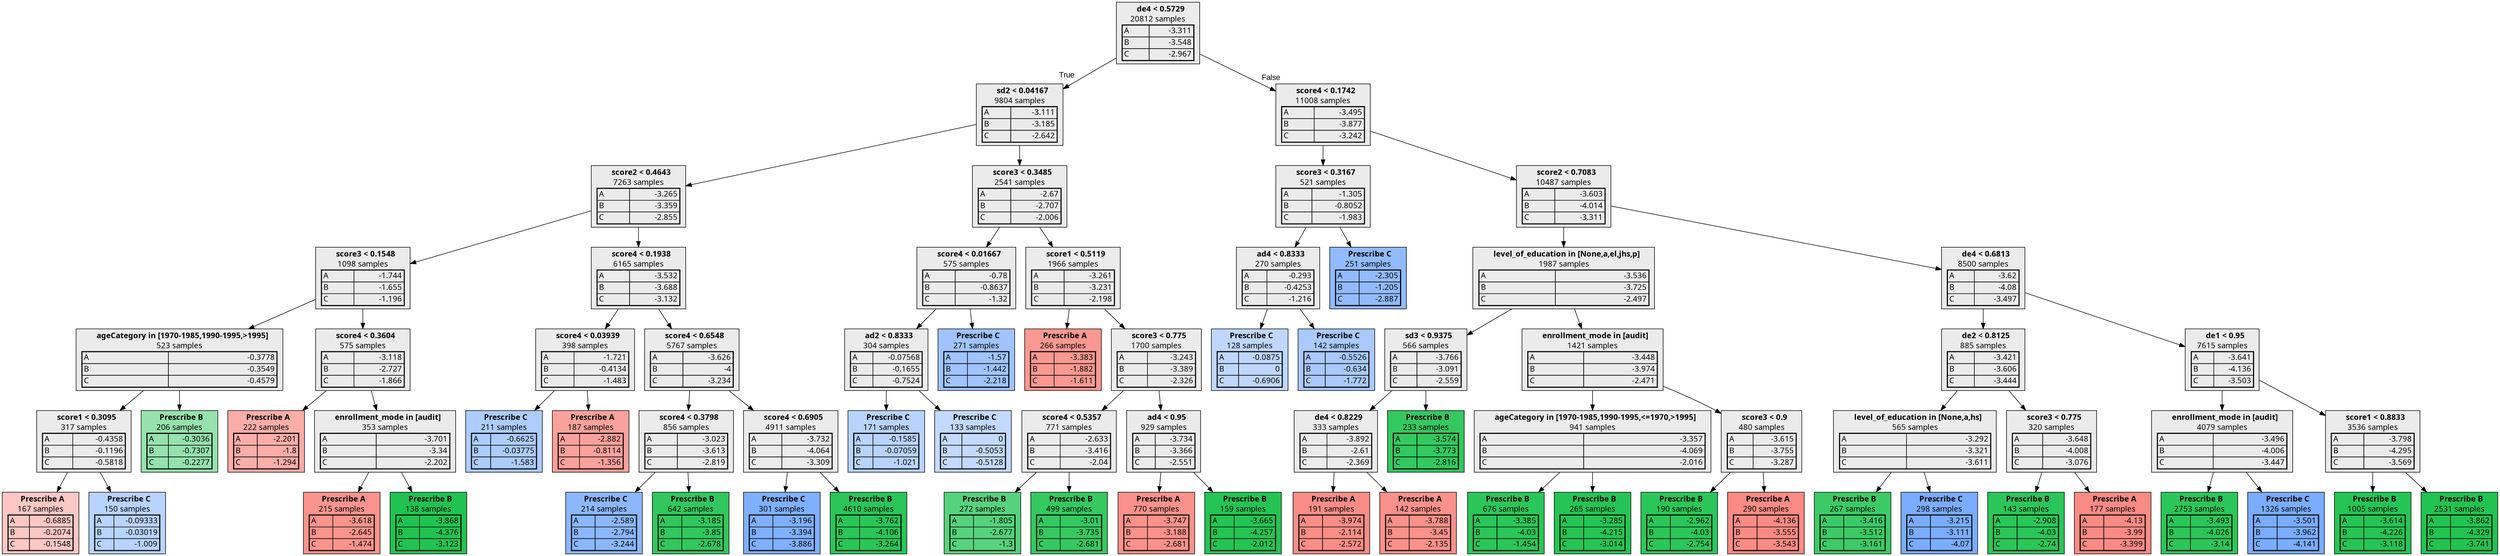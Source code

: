 digraph {
    1 [label=<  <TABLE BORDER="0" CELLPADDING="0">
      <TR>
    <TD>
      <B> de4 &lt; 0.5729</B>
    </TD>
  </TR>

    <TR>
      <TD>20812 samples</TD>
    </TR>
    <TR>
  <TD>
    <TABLE CELLSPACING="0">
      
        <TR >
    <TD ALIGN="LEFT">A</TD>
    <TD ALIGN="RIGHT">-3.311</TD>
  </TR>
  <TR class="highlighted">
    <TD ALIGN="LEFT">B</TD>
    <TD ALIGN="RIGHT">-3.548</TD>
  </TR>
  <TR >
    <TD ALIGN="LEFT">C</TD>
    <TD ALIGN="RIGHT">-2.967</TD>
  </TR>

    </TABLE>
  </TD>
</TR>

  </TABLE>
>,fillcolor="#EBEBEB",shape=box,fontname="bold arial",style="filled"];
    1 -> 2 [labeldistance=2.5, labelangle=45, headlabel="True",fontname="arial"];
    1 -> 41 [labeldistance=2.5, labelangle=-45, headlabel="False",fontname="arial"];
    2 [label=<  <TABLE BORDER="0" CELLPADDING="0">
      <TR>
    <TD>
      <B> sd2 &lt; 0.04167</B>
    </TD>
  </TR>

    <TR>
      <TD>9804 samples</TD>
    </TR>
    <TR>
  <TD>
    <TABLE CELLSPACING="0">
      
        <TR >
    <TD ALIGN="LEFT">A</TD>
    <TD ALIGN="RIGHT">-3.111</TD>
  </TR>
  <TR class="highlighted">
    <TD ALIGN="LEFT">B</TD>
    <TD ALIGN="RIGHT">-3.185</TD>
  </TR>
  <TR >
    <TD ALIGN="LEFT">C</TD>
    <TD ALIGN="RIGHT">-2.642</TD>
  </TR>

    </TABLE>
  </TD>
</TR>

  </TABLE>
>,fillcolor="#EBEBEB",shape=box,fontname="bold arial",style="filled"];
    2 -> 3;
    2 -> 26;
    3 [label=<  <TABLE BORDER="0" CELLPADDING="0">
      <TR>
    <TD>
      <B> score2 &lt; 0.4643</B>
    </TD>
  </TR>

    <TR>
      <TD>7263 samples</TD>
    </TR>
    <TR>
  <TD>
    <TABLE CELLSPACING="0">
      
        <TR >
    <TD ALIGN="LEFT">A</TD>
    <TD ALIGN="RIGHT">-3.265</TD>
  </TR>
  <TR class="highlighted">
    <TD ALIGN="LEFT">B</TD>
    <TD ALIGN="RIGHT">-3.359</TD>
  </TR>
  <TR >
    <TD ALIGN="LEFT">C</TD>
    <TD ALIGN="RIGHT">-2.855</TD>
  </TR>

    </TABLE>
  </TD>
</TR>

  </TABLE>
>,fillcolor="#EBEBEB",shape=box,fontname="bold arial",style="filled"];
    3 -> 4;
    3 -> 15;
    4 [label=<  <TABLE BORDER="0" CELLPADDING="0">
      <TR>
    <TD>
      <B> score3 &lt; 0.1548</B>
    </TD>
  </TR>

    <TR>
      <TD>1098 samples</TD>
    </TR>
    <TR>
  <TD>
    <TABLE CELLSPACING="0">
      
        <TR class="highlighted">
    <TD ALIGN="LEFT">A</TD>
    <TD ALIGN="RIGHT">-1.744</TD>
  </TR>
  <TR >
    <TD ALIGN="LEFT">B</TD>
    <TD ALIGN="RIGHT">-1.655</TD>
  </TR>
  <TR >
    <TD ALIGN="LEFT">C</TD>
    <TD ALIGN="RIGHT">-1.196</TD>
  </TR>

    </TABLE>
  </TD>
</TR>

  </TABLE>
>,fillcolor="#EBEBEB",shape=box,fontname="bold arial",style="filled"];
    4 -> 5;
    4 -> 10;
    5 [label=<  <TABLE BORDER="0" CELLPADDING="0">
      <TR>
    <TD>
      <B> ageCategory in [1970-1985,1990-1995,&gt;1995]</B>
    </TD>
  </TR>

    <TR>
      <TD>523 samples</TD>
    </TR>
    <TR>
  <TD>
    <TABLE CELLSPACING="0">
      
        <TR >
    <TD ALIGN="LEFT">A</TD>
    <TD ALIGN="RIGHT">-0.3778</TD>
  </TR>
  <TR >
    <TD ALIGN="LEFT">B</TD>
    <TD ALIGN="RIGHT">-0.3549</TD>
  </TR>
  <TR class="highlighted">
    <TD ALIGN="LEFT">C</TD>
    <TD ALIGN="RIGHT">-0.4579</TD>
  </TR>

    </TABLE>
  </TD>
</TR>

  </TABLE>
>,fillcolor="#EBEBEB",shape=box,fontname="bold arial",style="filled"];
    5 -> 6;
    5 -> 9;
    6 [label=<  <TABLE BORDER="0" CELLPADDING="0">
      <TR>
    <TD>
      <B> score1 &lt; 0.3095</B>
    </TD>
  </TR>

    <TR>
      <TD>317 samples</TD>
    </TR>
    <TR>
  <TD>
    <TABLE CELLSPACING="0">
      
        <TR >
    <TD ALIGN="LEFT">A</TD>
    <TD ALIGN="RIGHT">-0.4358</TD>
  </TR>
  <TR >
    <TD ALIGN="LEFT">B</TD>
    <TD ALIGN="RIGHT">-0.1196</TD>
  </TR>
  <TR class="highlighted">
    <TD ALIGN="LEFT">C</TD>
    <TD ALIGN="RIGHT">-0.5818</TD>
  </TR>

    </TABLE>
  </TD>
</TR>

  </TABLE>
>,fillcolor="#EBEBEB",shape=box,fontname="bold arial",style="filled"];
    6 -> 7;
    6 -> 8;
    7 [label=<  <TABLE BORDER="0" CELLPADDING="0">
      <TR>
    <TD>
      <B>Prescribe A</B>
    </TD>
  </TR>

    <TR>
      <TD>167 samples</TD>
    </TR>
    <TR>
  <TD>
    <TABLE CELLSPACING="0">
      
        <TR class="highlighted">
    <TD ALIGN="LEFT">A</TD>
    <TD ALIGN="RIGHT">-0.6885</TD>
  </TR>
  <TR >
    <TD ALIGN="LEFT">B</TD>
    <TD ALIGN="RIGHT">-0.2074</TD>
  </TR>
  <TR >
    <TD ALIGN="LEFT">C</TD>
    <TD ALIGN="RIGHT">-0.1548</TD>
  </TR>

    </TABLE>
  </TD>
</TR>

  </TABLE>
>,fillcolor="#F8766D67",shape=box,fontname="bold arial",style="filled",color=black];
    8 [label=<  <TABLE BORDER="0" CELLPADDING="0">
      <TR>
    <TD>
      <B>Prescribe C</B>
    </TD>
  </TR>

    <TR>
      <TD>150 samples</TD>
    </TR>
    <TR>
  <TD>
    <TABLE CELLSPACING="0">
      
        <TR >
    <TD ALIGN="LEFT">A</TD>
    <TD ALIGN="RIGHT">-0.09333</TD>
  </TR>
  <TR >
    <TD ALIGN="LEFT">B</TD>
    <TD ALIGN="RIGHT">-0.03019</TD>
  </TR>
  <TR class="highlighted">
    <TD ALIGN="LEFT">C</TD>
    <TD ALIGN="RIGHT">-1.009</TD>
  </TR>

    </TABLE>
  </TD>
</TR>

  </TABLE>
>,fillcolor="#619CFF72",shape=box,fontname="bold arial",style="filled",color=black];
    9 [label=<  <TABLE BORDER="0" CELLPADDING="0">
      <TR>
    <TD>
      <B>Prescribe B</B>
    </TD>
  </TR>

    <TR>
      <TD>206 samples</TD>
    </TR>
    <TR>
  <TD>
    <TABLE CELLSPACING="0">
      
        <TR >
    <TD ALIGN="LEFT">A</TD>
    <TD ALIGN="RIGHT">-0.3036</TD>
  </TR>
  <TR class="highlighted">
    <TD ALIGN="LEFT">B</TD>
    <TD ALIGN="RIGHT">-0.7307</TD>
  </TR>
  <TR >
    <TD ALIGN="LEFT">C</TD>
    <TD ALIGN="RIGHT">-0.2277</TD>
  </TR>

    </TABLE>
  </TD>
</TR>

  </TABLE>
>,fillcolor="#00BA3869",shape=box,fontname="bold arial",style="filled",color=black];
    10 [label=<  <TABLE BORDER="0" CELLPADDING="0">
      <TR>
    <TD>
      <B> score4 &lt; 0.3604</B>
    </TD>
  </TR>

    <TR>
      <TD>575 samples</TD>
    </TR>
    <TR>
  <TD>
    <TABLE CELLSPACING="0">
      
        <TR class="highlighted">
    <TD ALIGN="LEFT">A</TD>
    <TD ALIGN="RIGHT">-3.118</TD>
  </TR>
  <TR >
    <TD ALIGN="LEFT">B</TD>
    <TD ALIGN="RIGHT">-2.727</TD>
  </TR>
  <TR >
    <TD ALIGN="LEFT">C</TD>
    <TD ALIGN="RIGHT">-1.866</TD>
  </TR>

    </TABLE>
  </TD>
</TR>

  </TABLE>
>,fillcolor="#EBEBEB",shape=box,fontname="bold arial",style="filled"];
    10 -> 11;
    10 -> 12;
    11 [label=<  <TABLE BORDER="0" CELLPADDING="0">
      <TR>
    <TD>
      <B>Prescribe A</B>
    </TD>
  </TR>

    <TR>
      <TD>222 samples</TD>
    </TR>
    <TR>
  <TD>
    <TABLE CELLSPACING="0">
      
        <TR class="highlighted">
    <TD ALIGN="LEFT">A</TD>
    <TD ALIGN="RIGHT">-2.201</TD>
  </TR>
  <TR >
    <TD ALIGN="LEFT">B</TD>
    <TD ALIGN="RIGHT">-1.8</TD>
  </TR>
  <TR >
    <TD ALIGN="LEFT">C</TD>
    <TD ALIGN="RIGHT">-1.294</TD>
  </TR>

    </TABLE>
  </TD>
</TR>

  </TABLE>
>,fillcolor="#F8766D98",shape=box,fontname="bold arial",style="filled",color=black];
    12 [label=<  <TABLE BORDER="0" CELLPADDING="0">
      <TR>
    <TD>
      <B> enrollment_mode in [audit]</B>
    </TD>
  </TR>

    <TR>
      <TD>353 samples</TD>
    </TR>
    <TR>
  <TD>
    <TABLE CELLSPACING="0">
      
        <TR class="highlighted">
    <TD ALIGN="LEFT">A</TD>
    <TD ALIGN="RIGHT">-3.701</TD>
  </TR>
  <TR >
    <TD ALIGN="LEFT">B</TD>
    <TD ALIGN="RIGHT">-3.34</TD>
  </TR>
  <TR >
    <TD ALIGN="LEFT">C</TD>
    <TD ALIGN="RIGHT">-2.202</TD>
  </TR>

    </TABLE>
  </TD>
</TR>

  </TABLE>
>,fillcolor="#EBEBEB",shape=box,fontname="bold arial",style="filled"];
    12 -> 13;
    12 -> 14;
    13 [label=<  <TABLE BORDER="0" CELLPADDING="0">
      <TR>
    <TD>
      <B>Prescribe A</B>
    </TD>
  </TR>

    <TR>
      <TD>215 samples</TD>
    </TR>
    <TR>
  <TD>
    <TABLE CELLSPACING="0">
      
        <TR class="highlighted">
    <TD ALIGN="LEFT">A</TD>
    <TD ALIGN="RIGHT">-3.618</TD>
  </TR>
  <TR >
    <TD ALIGN="LEFT">B</TD>
    <TD ALIGN="RIGHT">-2.645</TD>
  </TR>
  <TR >
    <TD ALIGN="LEFT">C</TD>
    <TD ALIGN="RIGHT">-1.474</TD>
  </TR>

    </TABLE>
  </TD>
</TR>

  </TABLE>
>,fillcolor="#F8766Dc6",shape=box,fontname="bold arial",style="filled",color=black];
    14 [label=<  <TABLE BORDER="0" CELLPADDING="0">
      <TR>
    <TD>
      <B>Prescribe B</B>
    </TD>
  </TR>

    <TR>
      <TD>138 samples</TD>
    </TR>
    <TR>
  <TD>
    <TABLE CELLSPACING="0">
      
        <TR >
    <TD ALIGN="LEFT">A</TD>
    <TD ALIGN="RIGHT">-3.868</TD>
  </TR>
  <TR class="highlighted">
    <TD ALIGN="LEFT">B</TD>
    <TD ALIGN="RIGHT">-4.376</TD>
  </TR>
  <TR >
    <TD ALIGN="LEFT">C</TD>
    <TD ALIGN="RIGHT">-3.123</TD>
  </TR>

    </TABLE>
  </TD>
</TR>

  </TABLE>
>,fillcolor="#00BA38df",shape=box,fontname="bold arial",style="filled",color=black];
    15 [label=<  <TABLE BORDER="0" CELLPADDING="0">
      <TR>
    <TD>
      <B> score4 &lt; 0.1938</B>
    </TD>
  </TR>

    <TR>
      <TD>6165 samples</TD>
    </TR>
    <TR>
  <TD>
    <TABLE CELLSPACING="0">
      
        <TR >
    <TD ALIGN="LEFT">A</TD>
    <TD ALIGN="RIGHT">-3.532</TD>
  </TR>
  <TR class="highlighted">
    <TD ALIGN="LEFT">B</TD>
    <TD ALIGN="RIGHT">-3.688</TD>
  </TR>
  <TR >
    <TD ALIGN="LEFT">C</TD>
    <TD ALIGN="RIGHT">-3.132</TD>
  </TR>

    </TABLE>
  </TD>
</TR>

  </TABLE>
>,fillcolor="#EBEBEB",shape=box,fontname="bold arial",style="filled"];
    15 -> 16;
    15 -> 19;
    16 [label=<  <TABLE BORDER="0" CELLPADDING="0">
      <TR>
    <TD>
      <B> score4 &lt; 0.03939</B>
    </TD>
  </TR>

    <TR>
      <TD>398 samples</TD>
    </TR>
    <TR>
  <TD>
    <TABLE CELLSPACING="0">
      
        <TR class="highlighted">
    <TD ALIGN="LEFT">A</TD>
    <TD ALIGN="RIGHT">-1.721</TD>
  </TR>
  <TR >
    <TD ALIGN="LEFT">B</TD>
    <TD ALIGN="RIGHT">-0.4134</TD>
  </TR>
  <TR >
    <TD ALIGN="LEFT">C</TD>
    <TD ALIGN="RIGHT">-1.483</TD>
  </TR>

    </TABLE>
  </TD>
</TR>

  </TABLE>
>,fillcolor="#EBEBEB",shape=box,fontname="bold arial",style="filled"];
    16 -> 17;
    16 -> 18;
    17 [label=<  <TABLE BORDER="0" CELLPADDING="0">
      <TR>
    <TD>
      <B>Prescribe C</B>
    </TD>
  </TR>

    <TR>
      <TD>211 samples</TD>
    </TR>
    <TR>
  <TD>
    <TABLE CELLSPACING="0">
      
        <TR >
    <TD ALIGN="LEFT">A</TD>
    <TD ALIGN="RIGHT">-0.6625</TD>
  </TR>
  <TR >
    <TD ALIGN="LEFT">B</TD>
    <TD ALIGN="RIGHT">-0.03775</TD>
  </TR>
  <TR class="highlighted">
    <TD ALIGN="LEFT">C</TD>
    <TD ALIGN="RIGHT">-1.583</TD>
  </TR>

    </TABLE>
  </TD>
</TR>

  </TABLE>
>,fillcolor="#619CFF84",shape=box,fontname="bold arial",style="filled",color=black];
    18 [label=<  <TABLE BORDER="0" CELLPADDING="0">
      <TR>
    <TD>
      <B>Prescribe A</B>
    </TD>
  </TR>

    <TR>
      <TD>187 samples</TD>
    </TR>
    <TR>
  <TD>
    <TABLE CELLSPACING="0">
      
        <TR class="highlighted">
    <TD ALIGN="LEFT">A</TD>
    <TD ALIGN="RIGHT">-2.882</TD>
  </TR>
  <TR >
    <TD ALIGN="LEFT">B</TD>
    <TD ALIGN="RIGHT">-0.8114</TD>
  </TR>
  <TR >
    <TD ALIGN="LEFT">C</TD>
    <TD ALIGN="RIGHT">-1.356</TD>
  </TR>

    </TABLE>
  </TD>
</TR>

  </TABLE>
>,fillcolor="#F8766Daf",shape=box,fontname="bold arial",style="filled",color=black];
    19 [label=<  <TABLE BORDER="0" CELLPADDING="0">
      <TR>
    <TD>
      <B> score4 &lt; 0.6548</B>
    </TD>
  </TR>

    <TR>
      <TD>5767 samples</TD>
    </TR>
    <TR>
  <TD>
    <TABLE CELLSPACING="0">
      
        <TR >
    <TD ALIGN="LEFT">A</TD>
    <TD ALIGN="RIGHT">-3.626</TD>
  </TR>
  <TR class="highlighted">
    <TD ALIGN="LEFT">B</TD>
    <TD ALIGN="RIGHT">-4</TD>
  </TR>
  <TR >
    <TD ALIGN="LEFT">C</TD>
    <TD ALIGN="RIGHT">-3.234</TD>
  </TR>

    </TABLE>
  </TD>
</TR>

  </TABLE>
>,fillcolor="#EBEBEB",shape=box,fontname="bold arial",style="filled"];
    19 -> 20;
    19 -> 23;
    20 [label=<  <TABLE BORDER="0" CELLPADDING="0">
      <TR>
    <TD>
      <B> score4 &lt; 0.3798</B>
    </TD>
  </TR>

    <TR>
      <TD>856 samples</TD>
    </TR>
    <TR>
  <TD>
    <TABLE CELLSPACING="0">
      
        <TR >
    <TD ALIGN="LEFT">A</TD>
    <TD ALIGN="RIGHT">-3.023</TD>
  </TR>
  <TR class="highlighted">
    <TD ALIGN="LEFT">B</TD>
    <TD ALIGN="RIGHT">-3.613</TD>
  </TR>
  <TR >
    <TD ALIGN="LEFT">C</TD>
    <TD ALIGN="RIGHT">-2.819</TD>
  </TR>

    </TABLE>
  </TD>
</TR>

  </TABLE>
>,fillcolor="#EBEBEB",shape=box,fontname="bold arial",style="filled"];
    20 -> 21;
    20 -> 22;
    21 [label=<  <TABLE BORDER="0" CELLPADDING="0">
      <TR>
    <TD>
      <B>Prescribe C</B>
    </TD>
  </TR>

    <TR>
      <TD>214 samples</TD>
    </TR>
    <TR>
  <TD>
    <TABLE CELLSPACING="0">
      
        <TR >
    <TD ALIGN="LEFT">A</TD>
    <TD ALIGN="RIGHT">-2.589</TD>
  </TR>
  <TR >
    <TD ALIGN="LEFT">B</TD>
    <TD ALIGN="RIGHT">-2.794</TD>
  </TR>
  <TR class="highlighted">
    <TD ALIGN="LEFT">C</TD>
    <TD ALIGN="RIGHT">-3.244</TD>
  </TR>

    </TABLE>
  </TD>
</TR>

  </TABLE>
>,fillcolor="#619CFFba",shape=box,fontname="bold arial",style="filled",color=black];
    22 [label=<  <TABLE BORDER="0" CELLPADDING="0">
      <TR>
    <TD>
      <B>Prescribe B</B>
    </TD>
  </TR>

    <TR>
      <TD>642 samples</TD>
    </TR>
    <TR>
  <TD>
    <TABLE CELLSPACING="0">
      
        <TR >
    <TD ALIGN="LEFT">A</TD>
    <TD ALIGN="RIGHT">-3.185</TD>
  </TR>
  <TR class="highlighted">
    <TD ALIGN="LEFT">B</TD>
    <TD ALIGN="RIGHT">-3.85</TD>
  </TR>
  <TR >
    <TD ALIGN="LEFT">C</TD>
    <TD ALIGN="RIGHT">-2.678</TD>
  </TR>

    </TABLE>
  </TD>
</TR>

  </TABLE>
>,fillcolor="#00BA38ce",shape=box,fontname="bold arial",style="filled",color=black];
    23 [label=<  <TABLE BORDER="0" CELLPADDING="0">
      <TR>
    <TD>
      <B> score4 &lt; 0.6905</B>
    </TD>
  </TR>

    <TR>
      <TD>4911 samples</TD>
    </TR>
    <TR>
  <TD>
    <TABLE CELLSPACING="0">
      
        <TR >
    <TD ALIGN="LEFT">A</TD>
    <TD ALIGN="RIGHT">-3.732</TD>
  </TR>
  <TR class="highlighted">
    <TD ALIGN="LEFT">B</TD>
    <TD ALIGN="RIGHT">-4.064</TD>
  </TR>
  <TR >
    <TD ALIGN="LEFT">C</TD>
    <TD ALIGN="RIGHT">-3.309</TD>
  </TR>

    </TABLE>
  </TD>
</TR>

  </TABLE>
>,fillcolor="#EBEBEB",shape=box,fontname="bold arial",style="filled"];
    23 -> 24;
    23 -> 25;
    24 [label=<  <TABLE BORDER="0" CELLPADDING="0">
      <TR>
    <TD>
      <B>Prescribe C</B>
    </TD>
  </TR>

    <TR>
      <TD>301 samples</TD>
    </TR>
    <TR>
  <TD>
    <TABLE CELLSPACING="0">
      
        <TR >
    <TD ALIGN="LEFT">A</TD>
    <TD ALIGN="RIGHT">-3.196</TD>
  </TR>
  <TR >
    <TD ALIGN="LEFT">B</TD>
    <TD ALIGN="RIGHT">-3.394</TD>
  </TR>
  <TR class="highlighted">
    <TD ALIGN="LEFT">C</TD>
    <TD ALIGN="RIGHT">-3.886</TD>
  </TR>

    </TABLE>
  </TD>
</TR>

  </TABLE>
>,fillcolor="#619CFFcf",shape=box,fontname="bold arial",style="filled",color=black];
    25 [label=<  <TABLE BORDER="0" CELLPADDING="0">
      <TR>
    <TD>
      <B>Prescribe B</B>
    </TD>
  </TR>

    <TR>
      <TD>4610 samples</TD>
    </TR>
    <TR>
  <TD>
    <TABLE CELLSPACING="0">
      
        <TR >
    <TD ALIGN="LEFT">A</TD>
    <TD ALIGN="RIGHT">-3.762</TD>
  </TR>
  <TR class="highlighted">
    <TD ALIGN="LEFT">B</TD>
    <TD ALIGN="RIGHT">-4.106</TD>
  </TR>
  <TR >
    <TD ALIGN="LEFT">C</TD>
    <TD ALIGN="RIGHT">-3.264</TD>
  </TR>

    </TABLE>
  </TD>
</TR>

  </TABLE>
>,fillcolor="#00BA38d6",shape=box,fontname="bold arial",style="filled",color=black];
    26 [label=<  <TABLE BORDER="0" CELLPADDING="0">
      <TR>
    <TD>
      <B> score3 &lt; 0.3485</B>
    </TD>
  </TR>

    <TR>
      <TD>2541 samples</TD>
    </TR>
    <TR>
  <TD>
    <TABLE CELLSPACING="0">
      
        <TR >
    <TD ALIGN="LEFT">A</TD>
    <TD ALIGN="RIGHT">-2.67</TD>
  </TR>
  <TR class="highlighted">
    <TD ALIGN="LEFT">B</TD>
    <TD ALIGN="RIGHT">-2.707</TD>
  </TR>
  <TR >
    <TD ALIGN="LEFT">C</TD>
    <TD ALIGN="RIGHT">-2.006</TD>
  </TR>

    </TABLE>
  </TD>
</TR>

  </TABLE>
>,fillcolor="#EBEBEB",shape=box,fontname="bold arial",style="filled"];
    26 -> 27;
    26 -> 32;
    27 [label=<  <TABLE BORDER="0" CELLPADDING="0">
      <TR>
    <TD>
      <B> score4 &lt; 0.01667</B>
    </TD>
  </TR>

    <TR>
      <TD>575 samples</TD>
    </TR>
    <TR>
  <TD>
    <TABLE CELLSPACING="0">
      
        <TR >
    <TD ALIGN="LEFT">A</TD>
    <TD ALIGN="RIGHT">-0.78</TD>
  </TR>
  <TR >
    <TD ALIGN="LEFT">B</TD>
    <TD ALIGN="RIGHT">-0.8637</TD>
  </TR>
  <TR class="highlighted">
    <TD ALIGN="LEFT">C</TD>
    <TD ALIGN="RIGHT">-1.32</TD>
  </TR>

    </TABLE>
  </TD>
</TR>

  </TABLE>
>,fillcolor="#EBEBEB",shape=box,fontname="bold arial",style="filled"];
    27 -> 28;
    27 -> 31;
    28 [label=<  <TABLE BORDER="0" CELLPADDING="0">
      <TR>
    <TD>
      <B> ad2 &lt; 0.8333</B>
    </TD>
  </TR>

    <TR>
      <TD>304 samples</TD>
    </TR>
    <TR>
  <TD>
    <TABLE CELLSPACING="0">
      
        <TR >
    <TD ALIGN="LEFT">A</TD>
    <TD ALIGN="RIGHT">-0.07568</TD>
  </TR>
  <TR >
    <TD ALIGN="LEFT">B</TD>
    <TD ALIGN="RIGHT">-0.1655</TD>
  </TR>
  <TR class="highlighted">
    <TD ALIGN="LEFT">C</TD>
    <TD ALIGN="RIGHT">-0.7524</TD>
  </TR>

    </TABLE>
  </TD>
</TR>

  </TABLE>
>,fillcolor="#EBEBEB",shape=box,fontname="bold arial",style="filled"];
    28 -> 29;
    28 -> 30;
    29 [label=<  <TABLE BORDER="0" CELLPADDING="0">
      <TR>
    <TD>
      <B>Prescribe C</B>
    </TD>
  </TR>

    <TR>
      <TD>171 samples</TD>
    </TR>
    <TR>
  <TD>
    <TABLE CELLSPACING="0">
      
        <TR >
    <TD ALIGN="LEFT">A</TD>
    <TD ALIGN="RIGHT">-0.1585</TD>
  </TR>
  <TR >
    <TD ALIGN="LEFT">B</TD>
    <TD ALIGN="RIGHT">-0.07059</TD>
  </TR>
  <TR class="highlighted">
    <TD ALIGN="LEFT">C</TD>
    <TD ALIGN="RIGHT">-1.021</TD>
  </TR>

    </TABLE>
  </TD>
</TR>

  </TABLE>
>,fillcolor="#619CFF72",shape=box,fontname="bold arial",style="filled",color=black];
    30 [label=<  <TABLE BORDER="0" CELLPADDING="0">
      <TR>
    <TD>
      <B>Prescribe C</B>
    </TD>
  </TR>

    <TR>
      <TD>133 samples</TD>
    </TR>
    <TR>
  <TD>
    <TABLE CELLSPACING="0">
      
        <TR >
    <TD ALIGN="LEFT">A</TD>
    <TD ALIGN="RIGHT">0</TD>
  </TR>
  <TR >
    <TD ALIGN="LEFT">B</TD>
    <TD ALIGN="RIGHT">-0.5053</TD>
  </TR>
  <TR class="highlighted">
    <TD ALIGN="LEFT">C</TD>
    <TD ALIGN="RIGHT">-0.5128</TD>
  </TR>

    </TABLE>
  </TD>
</TR>

  </TABLE>
>,fillcolor="#619CFF61",shape=box,fontname="bold arial",style="filled",color=black];
    31 [label=<  <TABLE BORDER="0" CELLPADDING="0">
      <TR>
    <TD>
      <B>Prescribe C</B>
    </TD>
  </TR>

    <TR>
      <TD>271 samples</TD>
    </TR>
    <TR>
  <TD>
    <TABLE CELLSPACING="0">
      
        <TR >
    <TD ALIGN="LEFT">A</TD>
    <TD ALIGN="RIGHT">-1.57</TD>
  </TR>
  <TR >
    <TD ALIGN="LEFT">B</TD>
    <TD ALIGN="RIGHT">-1.442</TD>
  </TR>
  <TR class="highlighted">
    <TD ALIGN="LEFT">C</TD>
    <TD ALIGN="RIGHT">-2.218</TD>
  </TR>

    </TABLE>
  </TD>
</TR>

  </TABLE>
>,fillcolor="#619CFF99",shape=box,fontname="bold arial",style="filled",color=black];
    32 [label=<  <TABLE BORDER="0" CELLPADDING="0">
      <TR>
    <TD>
      <B> score1 &lt; 0.5119</B>
    </TD>
  </TR>

    <TR>
      <TD>1966 samples</TD>
    </TR>
    <TR>
  <TD>
    <TABLE CELLSPACING="0">
      
        <TR class="highlighted">
    <TD ALIGN="LEFT">A</TD>
    <TD ALIGN="RIGHT">-3.261</TD>
  </TR>
  <TR >
    <TD ALIGN="LEFT">B</TD>
    <TD ALIGN="RIGHT">-3.231</TD>
  </TR>
  <TR >
    <TD ALIGN="LEFT">C</TD>
    <TD ALIGN="RIGHT">-2.198</TD>
  </TR>

    </TABLE>
  </TD>
</TR>

  </TABLE>
>,fillcolor="#EBEBEB",shape=box,fontname="bold arial",style="filled"];
    32 -> 33;
    32 -> 34;
    33 [label=<  <TABLE BORDER="0" CELLPADDING="0">
      <TR>
    <TD>
      <B>Prescribe A</B>
    </TD>
  </TR>

    <TR>
      <TD>266 samples</TD>
    </TR>
    <TR>
  <TD>
    <TABLE CELLSPACING="0">
      
        <TR class="highlighted">
    <TD ALIGN="LEFT">A</TD>
    <TD ALIGN="RIGHT">-3.383</TD>
  </TR>
  <TR >
    <TD ALIGN="LEFT">B</TD>
    <TD ALIGN="RIGHT">-1.882</TD>
  </TR>
  <TR >
    <TD ALIGN="LEFT">C</TD>
    <TD ALIGN="RIGHT">-1.611</TD>
  </TR>

    </TABLE>
  </TD>
</TR>

  </TABLE>
>,fillcolor="#F8766Dbf",shape=box,fontname="bold arial",style="filled",color=black];
    34 [label=<  <TABLE BORDER="0" CELLPADDING="0">
      <TR>
    <TD>
      <B> score3 &lt; 0.775</B>
    </TD>
  </TR>

    <TR>
      <TD>1700 samples</TD>
    </TR>
    <TR>
  <TD>
    <TABLE CELLSPACING="0">
      
        <TR >
    <TD ALIGN="LEFT">A</TD>
    <TD ALIGN="RIGHT">-3.243</TD>
  </TR>
  <TR class="highlighted">
    <TD ALIGN="LEFT">B</TD>
    <TD ALIGN="RIGHT">-3.389</TD>
  </TR>
  <TR >
    <TD ALIGN="LEFT">C</TD>
    <TD ALIGN="RIGHT">-2.326</TD>
  </TR>

    </TABLE>
  </TD>
</TR>

  </TABLE>
>,fillcolor="#EBEBEB",shape=box,fontname="bold arial",style="filled"];
    34 -> 35;
    34 -> 38;
    35 [label=<  <TABLE BORDER="0" CELLPADDING="0">
      <TR>
    <TD>
      <B> score4 &lt; 0.5357</B>
    </TD>
  </TR>

    <TR>
      <TD>771 samples</TD>
    </TR>
    <TR>
  <TD>
    <TABLE CELLSPACING="0">
      
        <TR >
    <TD ALIGN="LEFT">A</TD>
    <TD ALIGN="RIGHT">-2.633</TD>
  </TR>
  <TR class="highlighted">
    <TD ALIGN="LEFT">B</TD>
    <TD ALIGN="RIGHT">-3.416</TD>
  </TR>
  <TR >
    <TD ALIGN="LEFT">C</TD>
    <TD ALIGN="RIGHT">-2.04</TD>
  </TR>

    </TABLE>
  </TD>
</TR>

  </TABLE>
>,fillcolor="#EBEBEB",shape=box,fontname="bold arial",style="filled"];
    35 -> 36;
    35 -> 37;
    36 [label=<  <TABLE BORDER="0" CELLPADDING="0">
      <TR>
    <TD>
      <B>Prescribe B</B>
    </TD>
  </TR>

    <TR>
      <TD>272 samples</TD>
    </TR>
    <TR>
  <TD>
    <TABLE CELLSPACING="0">
      
        <TR >
    <TD ALIGN="LEFT">A</TD>
    <TD ALIGN="RIGHT">-1.805</TD>
  </TR>
  <TR class="highlighted">
    <TD ALIGN="LEFT">B</TD>
    <TD ALIGN="RIGHT">-2.677</TD>
  </TR>
  <TR >
    <TD ALIGN="LEFT">C</TD>
    <TD ALIGN="RIGHT">-1.3</TD>
  </TR>

    </TABLE>
  </TD>
</TR>

  </TABLE>
>,fillcolor="#00BA38a8",shape=box,fontname="bold arial",style="filled",color=black];
    37 [label=<  <TABLE BORDER="0" CELLPADDING="0">
      <TR>
    <TD>
      <B>Prescribe B</B>
    </TD>
  </TR>

    <TR>
      <TD>499 samples</TD>
    </TR>
    <TR>
  <TD>
    <TABLE CELLSPACING="0">
      
        <TR >
    <TD ALIGN="LEFT">A</TD>
    <TD ALIGN="RIGHT">-3.01</TD>
  </TR>
  <TR class="highlighted">
    <TD ALIGN="LEFT">B</TD>
    <TD ALIGN="RIGHT">-3.735</TD>
  </TR>
  <TR >
    <TD ALIGN="LEFT">C</TD>
    <TD ALIGN="RIGHT">-2.681</TD>
  </TR>

    </TABLE>
  </TD>
</TR>

  </TABLE>
>,fillcolor="#00BA38ca",shape=box,fontname="bold arial",style="filled",color=black];
    38 [label=<  <TABLE BORDER="0" CELLPADDING="0">
      <TR>
    <TD>
      <B> ad4 &lt; 0.95</B>
    </TD>
  </TR>

    <TR>
      <TD>929 samples</TD>
    </TR>
    <TR>
  <TD>
    <TABLE CELLSPACING="0">
      
        <TR class="highlighted">
    <TD ALIGN="LEFT">A</TD>
    <TD ALIGN="RIGHT">-3.734</TD>
  </TR>
  <TR >
    <TD ALIGN="LEFT">B</TD>
    <TD ALIGN="RIGHT">-3.366</TD>
  </TR>
  <TR >
    <TD ALIGN="LEFT">C</TD>
    <TD ALIGN="RIGHT">-2.551</TD>
  </TR>

    </TABLE>
  </TD>
</TR>

  </TABLE>
>,fillcolor="#EBEBEB",shape=box,fontname="bold arial",style="filled"];
    38 -> 39;
    38 -> 40;
    39 [label=<  <TABLE BORDER="0" CELLPADDING="0">
      <TR>
    <TD>
      <B>Prescribe A</B>
    </TD>
  </TR>

    <TR>
      <TD>770 samples</TD>
    </TR>
    <TR>
  <TD>
    <TABLE CELLSPACING="0">
      
        <TR class="highlighted">
    <TD ALIGN="LEFT">A</TD>
    <TD ALIGN="RIGHT">-3.747</TD>
  </TR>
  <TR >
    <TD ALIGN="LEFT">B</TD>
    <TD ALIGN="RIGHT">-3.188</TD>
  </TR>
  <TR >
    <TD ALIGN="LEFT">C</TD>
    <TD ALIGN="RIGHT">-2.681</TD>
  </TR>

    </TABLE>
  </TD>
</TR>

  </TABLE>
>,fillcolor="#F8766Dcb",shape=box,fontname="bold arial",style="filled",color=black];
    40 [label=<  <TABLE BORDER="0" CELLPADDING="0">
      <TR>
    <TD>
      <B>Prescribe B</B>
    </TD>
  </TR>

    <TR>
      <TD>159 samples</TD>
    </TR>
    <TR>
  <TD>
    <TABLE CELLSPACING="0">
      
        <TR >
    <TD ALIGN="LEFT">A</TD>
    <TD ALIGN="RIGHT">-3.665</TD>
  </TR>
  <TR class="highlighted">
    <TD ALIGN="LEFT">B</TD>
    <TD ALIGN="RIGHT">-4.257</TD>
  </TR>
  <TR >
    <TD ALIGN="LEFT">C</TD>
    <TD ALIGN="RIGHT">-2.012</TD>
  </TR>

    </TABLE>
  </TD>
</TR>

  </TABLE>
>,fillcolor="#00BA38db",shape=box,fontname="bold arial",style="filled",color=black];
    41 [label=<  <TABLE BORDER="0" CELLPADDING="0">
      <TR>
    <TD>
      <B> score4 &lt; 0.1742</B>
    </TD>
  </TR>

    <TR>
      <TD>11008 samples</TD>
    </TR>
    <TR>
  <TD>
    <TABLE CELLSPACING="0">
      
        <TR >
    <TD ALIGN="LEFT">A</TD>
    <TD ALIGN="RIGHT">-3.495</TD>
  </TR>
  <TR class="highlighted">
    <TD ALIGN="LEFT">B</TD>
    <TD ALIGN="RIGHT">-3.877</TD>
  </TR>
  <TR >
    <TD ALIGN="LEFT">C</TD>
    <TD ALIGN="RIGHT">-3.242</TD>
  </TR>

    </TABLE>
  </TD>
</TR>

  </TABLE>
>,fillcolor="#EBEBEB",shape=box,fontname="bold arial",style="filled"];
    41 -> 42;
    41 -> 47;
    42 [label=<  <TABLE BORDER="0" CELLPADDING="0">
      <TR>
    <TD>
      <B> score3 &lt; 0.3167</B>
    </TD>
  </TR>

    <TR>
      <TD>521 samples</TD>
    </TR>
    <TR>
  <TD>
    <TABLE CELLSPACING="0">
      
        <TR >
    <TD ALIGN="LEFT">A</TD>
    <TD ALIGN="RIGHT">-1.305</TD>
  </TR>
  <TR >
    <TD ALIGN="LEFT">B</TD>
    <TD ALIGN="RIGHT">-0.8052</TD>
  </TR>
  <TR class="highlighted">
    <TD ALIGN="LEFT">C</TD>
    <TD ALIGN="RIGHT">-1.983</TD>
  </TR>

    </TABLE>
  </TD>
</TR>

  </TABLE>
>,fillcolor="#EBEBEB",shape=box,fontname="bold arial",style="filled"];
    42 -> 43;
    42 -> 46;
    43 [label=<  <TABLE BORDER="0" CELLPADDING="0">
      <TR>
    <TD>
      <B> ad4 &lt; 0.8333</B>
    </TD>
  </TR>

    <TR>
      <TD>270 samples</TD>
    </TR>
    <TR>
  <TD>
    <TABLE CELLSPACING="0">
      
        <TR >
    <TD ALIGN="LEFT">A</TD>
    <TD ALIGN="RIGHT">-0.293</TD>
  </TR>
  <TR >
    <TD ALIGN="LEFT">B</TD>
    <TD ALIGN="RIGHT">-0.4253</TD>
  </TR>
  <TR class="highlighted">
    <TD ALIGN="LEFT">C</TD>
    <TD ALIGN="RIGHT">-1.216</TD>
  </TR>

    </TABLE>
  </TD>
</TR>

  </TABLE>
>,fillcolor="#EBEBEB",shape=box,fontname="bold arial",style="filled"];
    43 -> 44;
    43 -> 45;
    44 [label=<  <TABLE BORDER="0" CELLPADDING="0">
      <TR>
    <TD>
      <B>Prescribe C</B>
    </TD>
  </TR>

    <TR>
      <TD>128 samples</TD>
    </TR>
    <TR>
  <TD>
    <TABLE CELLSPACING="0">
      
        <TR >
    <TD ALIGN="LEFT">A</TD>
    <TD ALIGN="RIGHT">-0.0875</TD>
  </TR>
  <TR >
    <TD ALIGN="LEFT">B</TD>
    <TD ALIGN="RIGHT">0</TD>
  </TR>
  <TR class="highlighted">
    <TD ALIGN="LEFT">C</TD>
    <TD ALIGN="RIGHT">-0.6906</TD>
  </TR>

    </TABLE>
  </TD>
</TR>

  </TABLE>
>,fillcolor="#619CFF67",shape=box,fontname="bold arial",style="filled",color=black];
    45 [label=<  <TABLE BORDER="0" CELLPADDING="0">
      <TR>
    <TD>
      <B>Prescribe C</B>
    </TD>
  </TR>

    <TR>
      <TD>142 samples</TD>
    </TR>
    <TR>
  <TD>
    <TABLE CELLSPACING="0">
      
        <TR >
    <TD ALIGN="LEFT">A</TD>
    <TD ALIGN="RIGHT">-0.5526</TD>
  </TR>
  <TR >
    <TD ALIGN="LEFT">B</TD>
    <TD ALIGN="RIGHT">-0.634</TD>
  </TR>
  <TR class="highlighted">
    <TD ALIGN="LEFT">C</TD>
    <TD ALIGN="RIGHT">-1.772</TD>
  </TR>

    </TABLE>
  </TD>
</TR>

  </TABLE>
>,fillcolor="#619CFF8a",shape=box,fontname="bold arial",style="filled",color=black];
    46 [label=<  <TABLE BORDER="0" CELLPADDING="0">
      <TR>
    <TD>
      <B>Prescribe C</B>
    </TD>
  </TR>

    <TR>
      <TD>251 samples</TD>
    </TR>
    <TR>
  <TD>
    <TABLE CELLSPACING="0">
      
        <TR >
    <TD ALIGN="LEFT">A</TD>
    <TD ALIGN="RIGHT">-2.305</TD>
  </TR>
  <TR >
    <TD ALIGN="LEFT">B</TD>
    <TD ALIGN="RIGHT">-1.205</TD>
  </TR>
  <TR class="highlighted">
    <TD ALIGN="LEFT">C</TD>
    <TD ALIGN="RIGHT">-2.887</TD>
  </TR>

    </TABLE>
  </TD>
</TR>

  </TABLE>
>,fillcolor="#619CFFaf",shape=box,fontname="bold arial",style="filled",color=black];
    47 [label=<  <TABLE BORDER="0" CELLPADDING="0">
      <TR>
    <TD>
      <B> score2 &lt; 0.7083</B>
    </TD>
  </TR>

    <TR>
      <TD>10487 samples</TD>
    </TR>
    <TR>
  <TD>
    <TABLE CELLSPACING="0">
      
        <TR >
    <TD ALIGN="LEFT">A</TD>
    <TD ALIGN="RIGHT">-3.603</TD>
  </TR>
  <TR class="highlighted">
    <TD ALIGN="LEFT">B</TD>
    <TD ALIGN="RIGHT">-4.014</TD>
  </TR>
  <TR >
    <TD ALIGN="LEFT">C</TD>
    <TD ALIGN="RIGHT">-3.311</TD>
  </TR>

    </TABLE>
  </TD>
</TR>

  </TABLE>
>,fillcolor="#EBEBEB",shape=box,fontname="bold arial",style="filled"];
    47 -> 48;
    47 -> 61;
    48 [label=<  <TABLE BORDER="0" CELLPADDING="0">
      <TR>
    <TD>
      <B> level_of_education in [None,a,el,jhs,p]</B>
    </TD>
  </TR>

    <TR>
      <TD>1987 samples</TD>
    </TR>
    <TR>
  <TD>
    <TABLE CELLSPACING="0">
      
        <TR >
    <TD ALIGN="LEFT">A</TD>
    <TD ALIGN="RIGHT">-3.536</TD>
  </TR>
  <TR class="highlighted">
    <TD ALIGN="LEFT">B</TD>
    <TD ALIGN="RIGHT">-3.725</TD>
  </TR>
  <TR >
    <TD ALIGN="LEFT">C</TD>
    <TD ALIGN="RIGHT">-2.497</TD>
  </TR>

    </TABLE>
  </TD>
</TR>

  </TABLE>
>,fillcolor="#EBEBEB",shape=box,fontname="bold arial",style="filled"];
    48 -> 49;
    48 -> 54;
    49 [label=<  <TABLE BORDER="0" CELLPADDING="0">
      <TR>
    <TD>
      <B> sd3 &lt; 0.9375</B>
    </TD>
  </TR>

    <TR>
      <TD>566 samples</TD>
    </TR>
    <TR>
  <TD>
    <TABLE CELLSPACING="0">
      
        <TR class="highlighted">
    <TD ALIGN="LEFT">A</TD>
    <TD ALIGN="RIGHT">-3.766</TD>
  </TR>
  <TR >
    <TD ALIGN="LEFT">B</TD>
    <TD ALIGN="RIGHT">-3.091</TD>
  </TR>
  <TR >
    <TD ALIGN="LEFT">C</TD>
    <TD ALIGN="RIGHT">-2.559</TD>
  </TR>

    </TABLE>
  </TD>
</TR>

  </TABLE>
>,fillcolor="#EBEBEB",shape=box,fontname="bold arial",style="filled"];
    49 -> 50;
    49 -> 53;
    50 [label=<  <TABLE BORDER="0" CELLPADDING="0">
      <TR>
    <TD>
      <B> de4 &lt; 0.8229</B>
    </TD>
  </TR>

    <TR>
      <TD>333 samples</TD>
    </TR>
    <TR>
  <TD>
    <TABLE CELLSPACING="0">
      
        <TR class="highlighted">
    <TD ALIGN="LEFT">A</TD>
    <TD ALIGN="RIGHT">-3.892</TD>
  </TR>
  <TR >
    <TD ALIGN="LEFT">B</TD>
    <TD ALIGN="RIGHT">-2.61</TD>
  </TR>
  <TR >
    <TD ALIGN="LEFT">C</TD>
    <TD ALIGN="RIGHT">-2.369</TD>
  </TR>

    </TABLE>
  </TD>
</TR>

  </TABLE>
>,fillcolor="#EBEBEB",shape=box,fontname="bold arial",style="filled"];
    50 -> 51;
    50 -> 52;
    51 [label=<  <TABLE BORDER="0" CELLPADDING="0">
      <TR>
    <TD>
      <B>Prescribe A</B>
    </TD>
  </TR>

    <TR>
      <TD>191 samples</TD>
    </TR>
    <TR>
  <TD>
    <TABLE CELLSPACING="0">
      
        <TR class="highlighted">
    <TD ALIGN="LEFT">A</TD>
    <TD ALIGN="RIGHT">-3.974</TD>
  </TR>
  <TR >
    <TD ALIGN="LEFT">B</TD>
    <TD ALIGN="RIGHT">-2.114</TD>
  </TR>
  <TR >
    <TD ALIGN="LEFT">C</TD>
    <TD ALIGN="RIGHT">-2.572</TD>
  </TR>

    </TABLE>
  </TD>
</TR>

  </TABLE>
>,fillcolor="#F8766Dd2",shape=box,fontname="bold arial",style="filled",color=black];
    52 [label=<  <TABLE BORDER="0" CELLPADDING="0">
      <TR>
    <TD>
      <B>Prescribe A</B>
    </TD>
  </TR>

    <TR>
      <TD>142 samples</TD>
    </TR>
    <TR>
  <TD>
    <TABLE CELLSPACING="0">
      
        <TR class="highlighted">
    <TD ALIGN="LEFT">A</TD>
    <TD ALIGN="RIGHT">-3.788</TD>
  </TR>
  <TR >
    <TD ALIGN="LEFT">B</TD>
    <TD ALIGN="RIGHT">-3.45</TD>
  </TR>
  <TR >
    <TD ALIGN="LEFT">C</TD>
    <TD ALIGN="RIGHT">-2.135</TD>
  </TR>

    </TABLE>
  </TD>
</TR>

  </TABLE>
>,fillcolor="#F8766Dcc",shape=box,fontname="bold arial",style="filled",color=black];
    53 [label=<  <TABLE BORDER="0" CELLPADDING="0">
      <TR>
    <TD>
      <B>Prescribe B</B>
    </TD>
  </TR>

    <TR>
      <TD>233 samples</TD>
    </TR>
    <TR>
  <TD>
    <TABLE CELLSPACING="0">
      
        <TR >
    <TD ALIGN="LEFT">A</TD>
    <TD ALIGN="RIGHT">-3.574</TD>
  </TR>
  <TR class="highlighted">
    <TD ALIGN="LEFT">B</TD>
    <TD ALIGN="RIGHT">-3.773</TD>
  </TR>
  <TR >
    <TD ALIGN="LEFT">C</TD>
    <TD ALIGN="RIGHT">-2.816</TD>
  </TR>

    </TABLE>
  </TD>
</TR>

  </TABLE>
>,fillcolor="#00BA38cb",shape=box,fontname="bold arial",style="filled",color=black];
    54 [label=<  <TABLE BORDER="0" CELLPADDING="0">
      <TR>
    <TD>
      <B> enrollment_mode in [audit]</B>
    </TD>
  </TR>

    <TR>
      <TD>1421 samples</TD>
    </TR>
    <TR>
  <TD>
    <TABLE CELLSPACING="0">
      
        <TR >
    <TD ALIGN="LEFT">A</TD>
    <TD ALIGN="RIGHT">-3.448</TD>
  </TR>
  <TR class="highlighted">
    <TD ALIGN="LEFT">B</TD>
    <TD ALIGN="RIGHT">-3.974</TD>
  </TR>
  <TR >
    <TD ALIGN="LEFT">C</TD>
    <TD ALIGN="RIGHT">-2.471</TD>
  </TR>

    </TABLE>
  </TD>
</TR>

  </TABLE>
>,fillcolor="#EBEBEB",shape=box,fontname="bold arial",style="filled"];
    54 -> 55;
    54 -> 58;
    55 [label=<  <TABLE BORDER="0" CELLPADDING="0">
      <TR>
    <TD>
      <B> ageCategory in [1970-1985,1990-1995,&lt;=1970,&gt;1995]</B>
    </TD>
  </TR>

    <TR>
      <TD>941 samples</TD>
    </TR>
    <TR>
  <TD>
    <TABLE CELLSPACING="0">
      
        <TR >
    <TD ALIGN="LEFT">A</TD>
    <TD ALIGN="RIGHT">-3.357</TD>
  </TR>
  <TR class="highlighted">
    <TD ALIGN="LEFT">B</TD>
    <TD ALIGN="RIGHT">-4.069</TD>
  </TR>
  <TR >
    <TD ALIGN="LEFT">C</TD>
    <TD ALIGN="RIGHT">-2.016</TD>
  </TR>

    </TABLE>
  </TD>
</TR>

  </TABLE>
>,fillcolor="#EBEBEB",shape=box,fontname="bold arial",style="filled"];
    55 -> 56;
    55 -> 57;
    56 [label=<  <TABLE BORDER="0" CELLPADDING="0">
      <TR>
    <TD>
      <B>Prescribe B</B>
    </TD>
  </TR>

    <TR>
      <TD>676 samples</TD>
    </TR>
    <TR>
  <TD>
    <TABLE CELLSPACING="0">
      
        <TR >
    <TD ALIGN="LEFT">A</TD>
    <TD ALIGN="RIGHT">-3.385</TD>
  </TR>
  <TR class="highlighted">
    <TD ALIGN="LEFT">B</TD>
    <TD ALIGN="RIGHT">-4.03</TD>
  </TR>
  <TR >
    <TD ALIGN="LEFT">C</TD>
    <TD ALIGN="RIGHT">-1.454</TD>
  </TR>

    </TABLE>
  </TD>
</TR>

  </TABLE>
>,fillcolor="#00BA38d4",shape=box,fontname="bold arial",style="filled",color=black];
    57 [label=<  <TABLE BORDER="0" CELLPADDING="0">
      <TR>
    <TD>
      <B>Prescribe B</B>
    </TD>
  </TR>

    <TR>
      <TD>265 samples</TD>
    </TR>
    <TR>
  <TD>
    <TABLE CELLSPACING="0">
      
        <TR >
    <TD ALIGN="LEFT">A</TD>
    <TD ALIGN="RIGHT">-3.285</TD>
  </TR>
  <TR class="highlighted">
    <TD ALIGN="LEFT">B</TD>
    <TD ALIGN="RIGHT">-4.215</TD>
  </TR>
  <TR >
    <TD ALIGN="LEFT">C</TD>
    <TD ALIGN="RIGHT">-3.014</TD>
  </TR>

    </TABLE>
  </TD>
</TR>

  </TABLE>
>,fillcolor="#00BA38da",shape=box,fontname="bold arial",style="filled",color=black];
    58 [label=<  <TABLE BORDER="0" CELLPADDING="0">
      <TR>
    <TD>
      <B> score3 &lt; 0.9</B>
    </TD>
  </TR>

    <TR>
      <TD>480 samples</TD>
    </TR>
    <TR>
  <TD>
    <TABLE CELLSPACING="0">
      
        <TR >
    <TD ALIGN="LEFT">A</TD>
    <TD ALIGN="RIGHT">-3.615</TD>
  </TR>
  <TR class="highlighted">
    <TD ALIGN="LEFT">B</TD>
    <TD ALIGN="RIGHT">-3.755</TD>
  </TR>
  <TR >
    <TD ALIGN="LEFT">C</TD>
    <TD ALIGN="RIGHT">-3.287</TD>
  </TR>

    </TABLE>
  </TD>
</TR>

  </TABLE>
>,fillcolor="#EBEBEB",shape=box,fontname="bold arial",style="filled"];
    58 -> 59;
    58 -> 60;
    59 [label=<  <TABLE BORDER="0" CELLPADDING="0">
      <TR>
    <TD>
      <B>Prescribe B</B>
    </TD>
  </TR>

    <TR>
      <TD>190 samples</TD>
    </TR>
    <TR>
  <TD>
    <TABLE CELLSPACING="0">
      
        <TR >
    <TD ALIGN="LEFT">A</TD>
    <TD ALIGN="RIGHT">-2.962</TD>
  </TR>
  <TR class="highlighted">
    <TD ALIGN="LEFT">B</TD>
    <TD ALIGN="RIGHT">-4.03</TD>
  </TR>
  <TR >
    <TD ALIGN="LEFT">C</TD>
    <TD ALIGN="RIGHT">-2.754</TD>
  </TR>

    </TABLE>
  </TD>
</TR>

  </TABLE>
>,fillcolor="#00BA38d4",shape=box,fontname="bold arial",style="filled",color=black];
    60 [label=<  <TABLE BORDER="0" CELLPADDING="0">
      <TR>
    <TD>
      <B>Prescribe A</B>
    </TD>
  </TR>

    <TR>
      <TD>290 samples</TD>
    </TR>
    <TR>
  <TD>
    <TABLE CELLSPACING="0">
      
        <TR class="highlighted">
    <TD ALIGN="LEFT">A</TD>
    <TD ALIGN="RIGHT">-4.136</TD>
  </TR>
  <TR >
    <TD ALIGN="LEFT">B</TD>
    <TD ALIGN="RIGHT">-3.555</TD>
  </TR>
  <TR >
    <TD ALIGN="LEFT">C</TD>
    <TD ALIGN="RIGHT">-3.543</TD>
  </TR>

    </TABLE>
  </TD>
</TR>

  </TABLE>
>,fillcolor="#F8766Dd7",shape=box,fontname="bold arial",style="filled",color=black];
    61 [label=<  <TABLE BORDER="0" CELLPADDING="0">
      <TR>
    <TD>
      <B> de4 &lt; 0.6813</B>
    </TD>
  </TR>

    <TR>
      <TD>8500 samples</TD>
    </TR>
    <TR>
  <TD>
    <TABLE CELLSPACING="0">
      
        <TR >
    <TD ALIGN="LEFT">A</TD>
    <TD ALIGN="RIGHT">-3.62</TD>
  </TR>
  <TR class="highlighted">
    <TD ALIGN="LEFT">B</TD>
    <TD ALIGN="RIGHT">-4.08</TD>
  </TR>
  <TR >
    <TD ALIGN="LEFT">C</TD>
    <TD ALIGN="RIGHT">-3.497</TD>
  </TR>

    </TABLE>
  </TD>
</TR>

  </TABLE>
>,fillcolor="#EBEBEB",shape=box,fontname="bold arial",style="filled"];
    61 -> 62;
    61 -> 69;
    62 [label=<  <TABLE BORDER="0" CELLPADDING="0">
      <TR>
    <TD>
      <B> de2 &lt; 0.8125</B>
    </TD>
  </TR>

    <TR>
      <TD>885 samples</TD>
    </TR>
    <TR>
  <TD>
    <TABLE CELLSPACING="0">
      
        <TR >
    <TD ALIGN="LEFT">A</TD>
    <TD ALIGN="RIGHT">-3.421</TD>
  </TR>
  <TR class="highlighted">
    <TD ALIGN="LEFT">B</TD>
    <TD ALIGN="RIGHT">-3.606</TD>
  </TR>
  <TR >
    <TD ALIGN="LEFT">C</TD>
    <TD ALIGN="RIGHT">-3.444</TD>
  </TR>

    </TABLE>
  </TD>
</TR>

  </TABLE>
>,fillcolor="#EBEBEB",shape=box,fontname="bold arial",style="filled"];
    62 -> 63;
    62 -> 66;
    63 [label=<  <TABLE BORDER="0" CELLPADDING="0">
      <TR>
    <TD>
      <B> level_of_education in [None,a,hs]</B>
    </TD>
  </TR>

    <TR>
      <TD>565 samples</TD>
    </TR>
    <TR>
  <TD>
    <TABLE CELLSPACING="0">
      
        <TR >
    <TD ALIGN="LEFT">A</TD>
    <TD ALIGN="RIGHT">-3.292</TD>
  </TR>
  <TR >
    <TD ALIGN="LEFT">B</TD>
    <TD ALIGN="RIGHT">-3.321</TD>
  </TR>
  <TR class="highlighted">
    <TD ALIGN="LEFT">C</TD>
    <TD ALIGN="RIGHT">-3.611</TD>
  </TR>

    </TABLE>
  </TD>
</TR>

  </TABLE>
>,fillcolor="#EBEBEB",shape=box,fontname="bold arial",style="filled"];
    63 -> 64;
    63 -> 65;
    64 [label=<  <TABLE BORDER="0" CELLPADDING="0">
      <TR>
    <TD>
      <B>Prescribe B</B>
    </TD>
  </TR>

    <TR>
      <TD>267 samples</TD>
    </TR>
    <TR>
  <TD>
    <TABLE CELLSPACING="0">
      
        <TR >
    <TD ALIGN="LEFT">A</TD>
    <TD ALIGN="RIGHT">-3.416</TD>
  </TR>
  <TR class="highlighted">
    <TD ALIGN="LEFT">B</TD>
    <TD ALIGN="RIGHT">-3.512</TD>
  </TR>
  <TR >
    <TD ALIGN="LEFT">C</TD>
    <TD ALIGN="RIGHT">-3.161</TD>
  </TR>

    </TABLE>
  </TD>
</TR>

  </TABLE>
>,fillcolor="#00BA38c3",shape=box,fontname="bold arial",style="filled",color=black];
    65 [label=<  <TABLE BORDER="0" CELLPADDING="0">
      <TR>
    <TD>
      <B>Prescribe C</B>
    </TD>
  </TR>

    <TR>
      <TD>298 samples</TD>
    </TR>
    <TR>
  <TD>
    <TABLE CELLSPACING="0">
      
        <TR >
    <TD ALIGN="LEFT">A</TD>
    <TD ALIGN="RIGHT">-3.215</TD>
  </TR>
  <TR >
    <TD ALIGN="LEFT">B</TD>
    <TD ALIGN="RIGHT">-3.111</TD>
  </TR>
  <TR class="highlighted">
    <TD ALIGN="LEFT">C</TD>
    <TD ALIGN="RIGHT">-4.07</TD>
  </TR>

    </TABLE>
  </TD>
</TR>

  </TABLE>
>,fillcolor="#619CFFd5",shape=box,fontname="bold arial",style="filled",color=black];
    66 [label=<  <TABLE BORDER="0" CELLPADDING="0">
      <TR>
    <TD>
      <B> score3 &lt; 0.775</B>
    </TD>
  </TR>

    <TR>
      <TD>320 samples</TD>
    </TR>
    <TR>
  <TD>
    <TABLE CELLSPACING="0">
      
        <TR >
    <TD ALIGN="LEFT">A</TD>
    <TD ALIGN="RIGHT">-3.648</TD>
  </TR>
  <TR class="highlighted">
    <TD ALIGN="LEFT">B</TD>
    <TD ALIGN="RIGHT">-4.008</TD>
  </TR>
  <TR >
    <TD ALIGN="LEFT">C</TD>
    <TD ALIGN="RIGHT">-3.076</TD>
  </TR>

    </TABLE>
  </TD>
</TR>

  </TABLE>
>,fillcolor="#EBEBEB",shape=box,fontname="bold arial",style="filled"];
    66 -> 67;
    66 -> 68;
    67 [label=<  <TABLE BORDER="0" CELLPADDING="0">
      <TR>
    <TD>
      <B>Prescribe B</B>
    </TD>
  </TR>

    <TR>
      <TD>143 samples</TD>
    </TR>
    <TR>
  <TD>
    <TABLE CELLSPACING="0">
      
        <TR >
    <TD ALIGN="LEFT">A</TD>
    <TD ALIGN="RIGHT">-2.908</TD>
  </TR>
  <TR class="highlighted">
    <TD ALIGN="LEFT">B</TD>
    <TD ALIGN="RIGHT">-4.03</TD>
  </TR>
  <TR >
    <TD ALIGN="LEFT">C</TD>
    <TD ALIGN="RIGHT">-2.74</TD>
  </TR>

    </TABLE>
  </TD>
</TR>

  </TABLE>
>,fillcolor="#00BA38d4",shape=box,fontname="bold arial",style="filled",color=black];
    68 [label=<  <TABLE BORDER="0" CELLPADDING="0">
      <TR>
    <TD>
      <B>Prescribe A</B>
    </TD>
  </TR>

    <TR>
      <TD>177 samples</TD>
    </TR>
    <TR>
  <TD>
    <TABLE CELLSPACING="0">
      
        <TR class="highlighted">
    <TD ALIGN="LEFT">A</TD>
    <TD ALIGN="RIGHT">-4.13</TD>
  </TR>
  <TR >
    <TD ALIGN="LEFT">B</TD>
    <TD ALIGN="RIGHT">-3.99</TD>
  </TR>
  <TR >
    <TD ALIGN="LEFT">C</TD>
    <TD ALIGN="RIGHT">-3.399</TD>
  </TR>

    </TABLE>
  </TD>
</TR>

  </TABLE>
>,fillcolor="#F8766Dd7",shape=box,fontname="bold arial",style="filled",color=black];
    69 [label=<  <TABLE BORDER="0" CELLPADDING="0">
      <TR>
    <TD>
      <B> de1 &lt; 0.95</B>
    </TD>
  </TR>

    <TR>
      <TD>7615 samples</TD>
    </TR>
    <TR>
  <TD>
    <TABLE CELLSPACING="0">
      
        <TR >
    <TD ALIGN="LEFT">A</TD>
    <TD ALIGN="RIGHT">-3.641</TD>
  </TR>
  <TR class="highlighted">
    <TD ALIGN="LEFT">B</TD>
    <TD ALIGN="RIGHT">-4.136</TD>
  </TR>
  <TR >
    <TD ALIGN="LEFT">C</TD>
    <TD ALIGN="RIGHT">-3.503</TD>
  </TR>

    </TABLE>
  </TD>
</TR>

  </TABLE>
>,fillcolor="#EBEBEB",shape=box,fontname="bold arial",style="filled"];
    69 -> 70;
    69 -> 73;
    70 [label=<  <TABLE BORDER="0" CELLPADDING="0">
      <TR>
    <TD>
      <B> enrollment_mode in [audit]</B>
    </TD>
  </TR>

    <TR>
      <TD>4079 samples</TD>
    </TR>
    <TR>
  <TD>
    <TABLE CELLSPACING="0">
      
        <TR >
    <TD ALIGN="LEFT">A</TD>
    <TD ALIGN="RIGHT">-3.496</TD>
  </TR>
  <TR class="highlighted">
    <TD ALIGN="LEFT">B</TD>
    <TD ALIGN="RIGHT">-4.006</TD>
  </TR>
  <TR >
    <TD ALIGN="LEFT">C</TD>
    <TD ALIGN="RIGHT">-3.447</TD>
  </TR>

    </TABLE>
  </TD>
</TR>

  </TABLE>
>,fillcolor="#EBEBEB",shape=box,fontname="bold arial",style="filled"];
    70 -> 71;
    70 -> 72;
    71 [label=<  <TABLE BORDER="0" CELLPADDING="0">
      <TR>
    <TD>
      <B>Prescribe B</B>
    </TD>
  </TR>

    <TR>
      <TD>2753 samples</TD>
    </TR>
    <TR>
  <TD>
    <TABLE CELLSPACING="0">
      
        <TR >
    <TD ALIGN="LEFT">A</TD>
    <TD ALIGN="RIGHT">-3.493</TD>
  </TR>
  <TR class="highlighted">
    <TD ALIGN="LEFT">B</TD>
    <TD ALIGN="RIGHT">-4.026</TD>
  </TR>
  <TR >
    <TD ALIGN="LEFT">C</TD>
    <TD ALIGN="RIGHT">-3.14</TD>
  </TR>

    </TABLE>
  </TD>
</TR>

  </TABLE>
>,fillcolor="#00BA38d4",shape=box,fontname="bold arial",style="filled",color=black];
    72 [label=<  <TABLE BORDER="0" CELLPADDING="0">
      <TR>
    <TD>
      <B>Prescribe C</B>
    </TD>
  </TR>

    <TR>
      <TD>1326 samples</TD>
    </TR>
    <TR>
  <TD>
    <TABLE CELLSPACING="0">
      
        <TR >
    <TD ALIGN="LEFT">A</TD>
    <TD ALIGN="RIGHT">-3.501</TD>
  </TR>
  <TR >
    <TD ALIGN="LEFT">B</TD>
    <TD ALIGN="RIGHT">-3.962</TD>
  </TR>
  <TR class="highlighted">
    <TD ALIGN="LEFT">C</TD>
    <TD ALIGN="RIGHT">-4.141</TD>
  </TR>

    </TABLE>
  </TD>
</TR>

  </TABLE>
>,fillcolor="#619CFFd7",shape=box,fontname="bold arial",style="filled",color=black];
    73 [label=<  <TABLE BORDER="0" CELLPADDING="0">
      <TR>
    <TD>
      <B> score1 &lt; 0.8833</B>
    </TD>
  </TR>

    <TR>
      <TD>3536 samples</TD>
    </TR>
    <TR>
  <TD>
    <TABLE CELLSPACING="0">
      
        <TR >
    <TD ALIGN="LEFT">A</TD>
    <TD ALIGN="RIGHT">-3.798</TD>
  </TR>
  <TR class="highlighted">
    <TD ALIGN="LEFT">B</TD>
    <TD ALIGN="RIGHT">-4.295</TD>
  </TR>
  <TR >
    <TD ALIGN="LEFT">C</TD>
    <TD ALIGN="RIGHT">-3.569</TD>
  </TR>

    </TABLE>
  </TD>
</TR>

  </TABLE>
>,fillcolor="#EBEBEB",shape=box,fontname="bold arial",style="filled"];
    73 -> 74;
    73 -> 75;
    74 [label=<  <TABLE BORDER="0" CELLPADDING="0">
      <TR>
    <TD>
      <B>Prescribe B</B>
    </TD>
  </TR>

    <TR>
      <TD>1005 samples</TD>
    </TR>
    <TR>
  <TD>
    <TABLE CELLSPACING="0">
      
        <TR >
    <TD ALIGN="LEFT">A</TD>
    <TD ALIGN="RIGHT">-3.614</TD>
  </TR>
  <TR class="highlighted">
    <TD ALIGN="LEFT">B</TD>
    <TD ALIGN="RIGHT">-4.226</TD>
  </TR>
  <TR >
    <TD ALIGN="LEFT">C</TD>
    <TD ALIGN="RIGHT">-3.118</TD>
  </TR>

    </TABLE>
  </TD>
</TR>

  </TABLE>
>,fillcolor="#00BA38da",shape=box,fontname="bold arial",style="filled",color=black];
    75 [label=<  <TABLE BORDER="0" CELLPADDING="0">
      <TR>
    <TD>
      <B>Prescribe B</B>
    </TD>
  </TR>

    <TR>
      <TD>2531 samples</TD>
    </TR>
    <TR>
  <TD>
    <TABLE CELLSPACING="0">
      
        <TR >
    <TD ALIGN="LEFT">A</TD>
    <TD ALIGN="RIGHT">-3.862</TD>
  </TR>
  <TR class="highlighted">
    <TD ALIGN="LEFT">B</TD>
    <TD ALIGN="RIGHT">-4.329</TD>
  </TR>
  <TR >
    <TD ALIGN="LEFT">C</TD>
    <TD ALIGN="RIGHT">-3.741</TD>
  </TR>

    </TABLE>
  </TD>
</TR>

  </TABLE>
>,fillcolor="#00BA38de",shape=box,fontname="bold arial",style="filled",color=black];
}
